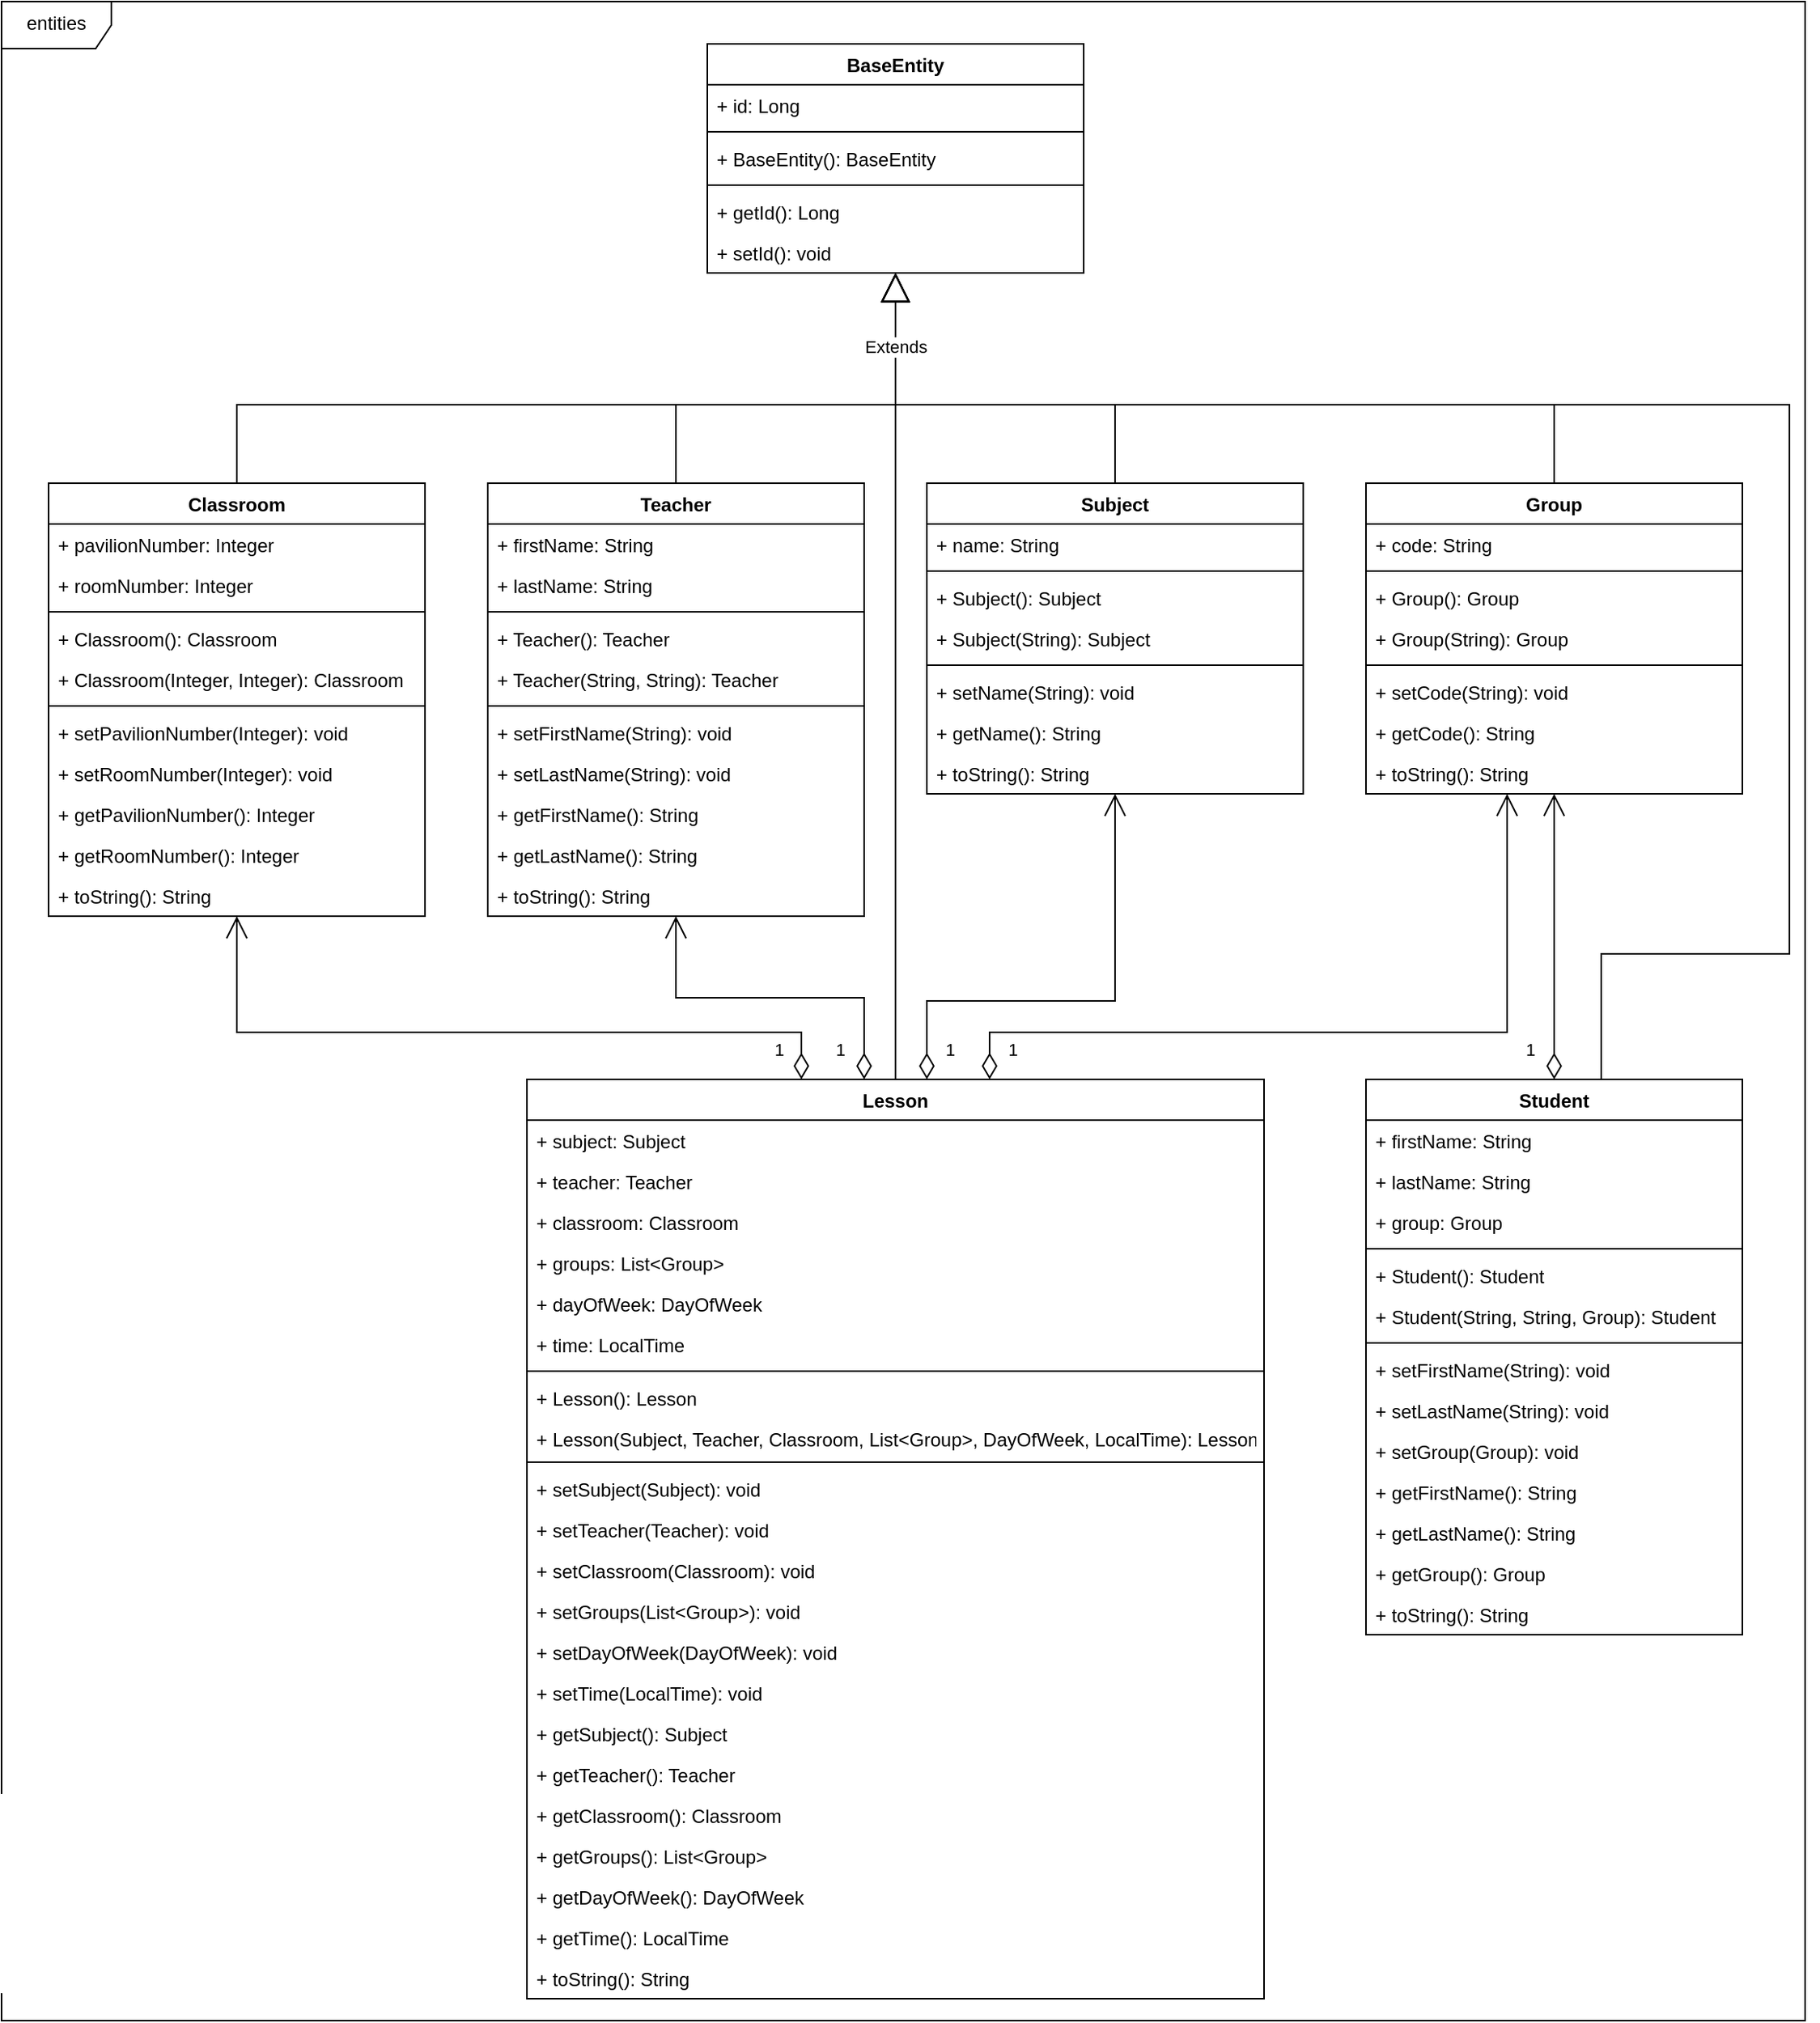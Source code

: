 <mxfile version="15.8.4" type="device"><diagram name="Page-1" id="c4acf3e9-155e-7222-9cf6-157b1a14988f"><mxGraphModel dx="2604" dy="2129" grid="1" gridSize="10" guides="1" tooltips="1" connect="1" arrows="1" fold="1" page="1" pageScale="1" pageWidth="850" pageHeight="1100" background="none" math="0" shadow="0"><root><mxCell id="0"/><mxCell id="1" parent="0"/><mxCell id="tGUPF4UmRKHB-zEmBeCQ-82" value="entities" style="shape=umlFrame;whiteSpace=wrap;html=1;verticalAlign=top;width=70;height=30;" vertex="1" parent="1"><mxGeometry x="860" y="10" width="1150" height="1287" as="geometry"/></mxCell><mxCell id="FyIwjTvHYujrjiySE_CX-26" value="Lesson" style="swimlane;fontStyle=1;align=center;verticalAlign=top;childLayout=stackLayout;horizontal=1;startSize=26;horizontalStack=0;resizeParent=1;resizeParentMax=0;resizeLast=0;collapsible=1;marginBottom=0;" parent="1" vertex="1"><mxGeometry x="1195" y="697" width="470" height="586" as="geometry"/></mxCell><mxCell id="FyIwjTvHYujrjiySE_CX-27" value="+ subject: Subject" style="text;strokeColor=none;fillColor=none;align=left;verticalAlign=top;spacingLeft=4;spacingRight=4;overflow=hidden;rotatable=0;points=[[0,0.5],[1,0.5]];portConstraint=eastwest;" parent="FyIwjTvHYujrjiySE_CX-26" vertex="1"><mxGeometry y="26" width="470" height="26" as="geometry"/></mxCell><mxCell id="FyIwjTvHYujrjiySE_CX-42" value="+ teacher: Teacher" style="text;strokeColor=none;fillColor=none;align=left;verticalAlign=top;spacingLeft=4;spacingRight=4;overflow=hidden;rotatable=0;points=[[0,0.5],[1,0.5]];portConstraint=eastwest;" parent="FyIwjTvHYujrjiySE_CX-26" vertex="1"><mxGeometry y="52" width="470" height="26" as="geometry"/></mxCell><mxCell id="FyIwjTvHYujrjiySE_CX-43" value="+ classroom: Classroom" style="text;strokeColor=none;fillColor=none;align=left;verticalAlign=top;spacingLeft=4;spacingRight=4;overflow=hidden;rotatable=0;points=[[0,0.5],[1,0.5]];portConstraint=eastwest;" parent="FyIwjTvHYujrjiySE_CX-26" vertex="1"><mxGeometry y="78" width="470" height="26" as="geometry"/></mxCell><mxCell id="FyIwjTvHYujrjiySE_CX-44" value="+ groups: List&lt;Group&gt;" style="text;strokeColor=none;fillColor=none;align=left;verticalAlign=top;spacingLeft=4;spacingRight=4;overflow=hidden;rotatable=0;points=[[0,0.5],[1,0.5]];portConstraint=eastwest;" parent="FyIwjTvHYujrjiySE_CX-26" vertex="1"><mxGeometry y="104" width="470" height="26" as="geometry"/></mxCell><mxCell id="FyIwjTvHYujrjiySE_CX-45" value="+ dayOfWeek: DayOfWeek" style="text;strokeColor=none;fillColor=none;align=left;verticalAlign=top;spacingLeft=4;spacingRight=4;overflow=hidden;rotatable=0;points=[[0,0.5],[1,0.5]];portConstraint=eastwest;" parent="FyIwjTvHYujrjiySE_CX-26" vertex="1"><mxGeometry y="130" width="470" height="26" as="geometry"/></mxCell><mxCell id="FyIwjTvHYujrjiySE_CX-46" value="+ time: LocalTime" style="text;strokeColor=none;fillColor=none;align=left;verticalAlign=top;spacingLeft=4;spacingRight=4;overflow=hidden;rotatable=0;points=[[0,0.5],[1,0.5]];portConstraint=eastwest;" parent="FyIwjTvHYujrjiySE_CX-26" vertex="1"><mxGeometry y="156" width="470" height="26" as="geometry"/></mxCell><mxCell id="FyIwjTvHYujrjiySE_CX-28" value="" style="line;strokeWidth=1;fillColor=none;align=left;verticalAlign=middle;spacingTop=-1;spacingLeft=3;spacingRight=3;rotatable=0;labelPosition=right;points=[];portConstraint=eastwest;" parent="FyIwjTvHYujrjiySE_CX-26" vertex="1"><mxGeometry y="182" width="470" height="8" as="geometry"/></mxCell><mxCell id="FyIwjTvHYujrjiySE_CX-29" value="+ Lesson(): Lesson" style="text;strokeColor=none;fillColor=none;align=left;verticalAlign=top;spacingLeft=4;spacingRight=4;overflow=hidden;rotatable=0;points=[[0,0.5],[1,0.5]];portConstraint=eastwest;" parent="FyIwjTvHYujrjiySE_CX-26" vertex="1"><mxGeometry y="190" width="470" height="26" as="geometry"/></mxCell><mxCell id="tGUPF4UmRKHB-zEmBeCQ-51" value="+ Lesson(Subject, Teacher, Classroom, List&lt;Group&gt;, DayOfWeek, LocalTime): Lesson" style="text;strokeColor=none;fillColor=none;align=left;verticalAlign=top;spacingLeft=4;spacingRight=4;overflow=hidden;rotatable=0;points=[[0,0.5],[1,0.5]];portConstraint=eastwest;" vertex="1" parent="FyIwjTvHYujrjiySE_CX-26"><mxGeometry y="216" width="470" height="24" as="geometry"/></mxCell><mxCell id="tGUPF4UmRKHB-zEmBeCQ-10" value="" style="line;strokeWidth=1;fillColor=none;align=left;verticalAlign=middle;spacingTop=-1;spacingLeft=3;spacingRight=3;rotatable=0;labelPosition=right;points=[];portConstraint=eastwest;" vertex="1" parent="FyIwjTvHYujrjiySE_CX-26"><mxGeometry y="240" width="470" height="8" as="geometry"/></mxCell><mxCell id="tGUPF4UmRKHB-zEmBeCQ-50" value="+ setSubject(Subject): void" style="text;strokeColor=none;fillColor=none;align=left;verticalAlign=top;spacingLeft=4;spacingRight=4;overflow=hidden;rotatable=0;points=[[0,0.5],[1,0.5]];portConstraint=eastwest;" vertex="1" parent="FyIwjTvHYujrjiySE_CX-26"><mxGeometry y="248" width="470" height="26" as="geometry"/></mxCell><mxCell id="tGUPF4UmRKHB-zEmBeCQ-52" value="+ setTeacher(Teacher): void" style="text;strokeColor=none;fillColor=none;align=left;verticalAlign=top;spacingLeft=4;spacingRight=4;overflow=hidden;rotatable=0;points=[[0,0.5],[1,0.5]];portConstraint=eastwest;" vertex="1" parent="FyIwjTvHYujrjiySE_CX-26"><mxGeometry y="274" width="470" height="26" as="geometry"/></mxCell><mxCell id="tGUPF4UmRKHB-zEmBeCQ-53" value="+ setClassroom(Classroom): void" style="text;strokeColor=none;fillColor=none;align=left;verticalAlign=top;spacingLeft=4;spacingRight=4;overflow=hidden;rotatable=0;points=[[0,0.5],[1,0.5]];portConstraint=eastwest;" vertex="1" parent="FyIwjTvHYujrjiySE_CX-26"><mxGeometry y="300" width="470" height="26" as="geometry"/></mxCell><mxCell id="tGUPF4UmRKHB-zEmBeCQ-54" value="+ setGroups(List&lt;Group&gt;): void" style="text;strokeColor=none;fillColor=none;align=left;verticalAlign=top;spacingLeft=4;spacingRight=4;overflow=hidden;rotatable=0;points=[[0,0.5],[1,0.5]];portConstraint=eastwest;" vertex="1" parent="FyIwjTvHYujrjiySE_CX-26"><mxGeometry y="326" width="470" height="26" as="geometry"/></mxCell><mxCell id="tGUPF4UmRKHB-zEmBeCQ-55" value="+ setDayOfWeek(DayOfWeek): void" style="text;strokeColor=none;fillColor=none;align=left;verticalAlign=top;spacingLeft=4;spacingRight=4;overflow=hidden;rotatable=0;points=[[0,0.5],[1,0.5]];portConstraint=eastwest;" vertex="1" parent="FyIwjTvHYujrjiySE_CX-26"><mxGeometry y="352" width="470" height="26" as="geometry"/></mxCell><mxCell id="tGUPF4UmRKHB-zEmBeCQ-56" value="+ setTime(LocalTime): void" style="text;strokeColor=none;fillColor=none;align=left;verticalAlign=top;spacingLeft=4;spacingRight=4;overflow=hidden;rotatable=0;points=[[0,0.5],[1,0.5]];portConstraint=eastwest;" vertex="1" parent="FyIwjTvHYujrjiySE_CX-26"><mxGeometry y="378" width="470" height="26" as="geometry"/></mxCell><mxCell id="tGUPF4UmRKHB-zEmBeCQ-57" value="+ getSubject(): Subject" style="text;strokeColor=none;fillColor=none;align=left;verticalAlign=top;spacingLeft=4;spacingRight=4;overflow=hidden;rotatable=0;points=[[0,0.5],[1,0.5]];portConstraint=eastwest;" vertex="1" parent="FyIwjTvHYujrjiySE_CX-26"><mxGeometry y="404" width="470" height="26" as="geometry"/></mxCell><mxCell id="tGUPF4UmRKHB-zEmBeCQ-58" value="+ getTeacher(): Teacher" style="text;strokeColor=none;fillColor=none;align=left;verticalAlign=top;spacingLeft=4;spacingRight=4;overflow=hidden;rotatable=0;points=[[0,0.5],[1,0.5]];portConstraint=eastwest;" vertex="1" parent="FyIwjTvHYujrjiySE_CX-26"><mxGeometry y="430" width="470" height="26" as="geometry"/></mxCell><mxCell id="tGUPF4UmRKHB-zEmBeCQ-59" value="+ getClassroom(): Classroom" style="text;strokeColor=none;fillColor=none;align=left;verticalAlign=top;spacingLeft=4;spacingRight=4;overflow=hidden;rotatable=0;points=[[0,0.5],[1,0.5]];portConstraint=eastwest;" vertex="1" parent="FyIwjTvHYujrjiySE_CX-26"><mxGeometry y="456" width="470" height="26" as="geometry"/></mxCell><mxCell id="tGUPF4UmRKHB-zEmBeCQ-60" value="+ getGroups(): List&lt;Group&gt;" style="text;strokeColor=none;fillColor=none;align=left;verticalAlign=top;spacingLeft=4;spacingRight=4;overflow=hidden;rotatable=0;points=[[0,0.5],[1,0.5]];portConstraint=eastwest;" vertex="1" parent="FyIwjTvHYujrjiySE_CX-26"><mxGeometry y="482" width="470" height="26" as="geometry"/></mxCell><mxCell id="tGUPF4UmRKHB-zEmBeCQ-61" value="+ getDayOfWeek(): DayOfWeek" style="text;strokeColor=none;fillColor=none;align=left;verticalAlign=top;spacingLeft=4;spacingRight=4;overflow=hidden;rotatable=0;points=[[0,0.5],[1,0.5]];portConstraint=eastwest;" vertex="1" parent="FyIwjTvHYujrjiySE_CX-26"><mxGeometry y="508" width="470" height="26" as="geometry"/></mxCell><mxCell id="tGUPF4UmRKHB-zEmBeCQ-62" value="+ getTime(): LocalTime" style="text;strokeColor=none;fillColor=none;align=left;verticalAlign=top;spacingLeft=4;spacingRight=4;overflow=hidden;rotatable=0;points=[[0,0.5],[1,0.5]];portConstraint=eastwest;" vertex="1" parent="FyIwjTvHYujrjiySE_CX-26"><mxGeometry y="534" width="470" height="26" as="geometry"/></mxCell><mxCell id="tGUPF4UmRKHB-zEmBeCQ-63" value="+ toString(): String" style="text;strokeColor=none;fillColor=none;align=left;verticalAlign=top;spacingLeft=4;spacingRight=4;overflow=hidden;rotatable=0;points=[[0,0.5],[1,0.5]];portConstraint=eastwest;" vertex="1" parent="FyIwjTvHYujrjiySE_CX-26"><mxGeometry y="560" width="470" height="26" as="geometry"/></mxCell><mxCell id="FyIwjTvHYujrjiySE_CX-52" value="Teacher" style="swimlane;fontStyle=1;align=center;verticalAlign=top;childLayout=stackLayout;horizontal=1;startSize=26;horizontalStack=0;resizeParent=1;resizeParentMax=0;resizeLast=0;collapsible=1;marginBottom=0;" parent="1" vertex="1"><mxGeometry x="1170" y="317" width="240" height="276" as="geometry"/></mxCell><mxCell id="FyIwjTvHYujrjiySE_CX-53" value="+ firstName: String" style="text;strokeColor=none;fillColor=none;align=left;verticalAlign=top;spacingLeft=4;spacingRight=4;overflow=hidden;rotatable=0;points=[[0,0.5],[1,0.5]];portConstraint=eastwest;" parent="FyIwjTvHYujrjiySE_CX-52" vertex="1"><mxGeometry y="26" width="240" height="26" as="geometry"/></mxCell><mxCell id="FyIwjTvHYujrjiySE_CX-56" value="+ lastName: String" style="text;strokeColor=none;fillColor=none;align=left;verticalAlign=top;spacingLeft=4;spacingRight=4;overflow=hidden;rotatable=0;points=[[0,0.5],[1,0.5]];portConstraint=eastwest;" parent="FyIwjTvHYujrjiySE_CX-52" vertex="1"><mxGeometry y="52" width="240" height="26" as="geometry"/></mxCell><mxCell id="FyIwjTvHYujrjiySE_CX-54" value="" style="line;strokeWidth=1;fillColor=none;align=left;verticalAlign=middle;spacingTop=-1;spacingLeft=3;spacingRight=3;rotatable=0;labelPosition=right;points=[];portConstraint=eastwest;" parent="FyIwjTvHYujrjiySE_CX-52" vertex="1"><mxGeometry y="78" width="240" height="8" as="geometry"/></mxCell><mxCell id="tGUPF4UmRKHB-zEmBeCQ-26" value="+ Teacher(): Teacher" style="text;strokeColor=none;fillColor=none;align=left;verticalAlign=top;spacingLeft=4;spacingRight=4;overflow=hidden;rotatable=0;points=[[0,0.5],[1,0.5]];portConstraint=eastwest;" vertex="1" parent="FyIwjTvHYujrjiySE_CX-52"><mxGeometry y="86" width="240" height="26" as="geometry"/></mxCell><mxCell id="tGUPF4UmRKHB-zEmBeCQ-28" value="+ Teacher(String, String): Teacher" style="text;strokeColor=none;fillColor=none;align=left;verticalAlign=top;spacingLeft=4;spacingRight=4;overflow=hidden;rotatable=0;points=[[0,0.5],[1,0.5]];portConstraint=eastwest;" vertex="1" parent="FyIwjTvHYujrjiySE_CX-52"><mxGeometry y="112" width="240" height="26" as="geometry"/></mxCell><mxCell id="tGUPF4UmRKHB-zEmBeCQ-14" value="" style="line;strokeWidth=1;fillColor=none;align=left;verticalAlign=middle;spacingTop=-1;spacingLeft=3;spacingRight=3;rotatable=0;labelPosition=right;points=[];portConstraint=eastwest;" vertex="1" parent="FyIwjTvHYujrjiySE_CX-52"><mxGeometry y="138" width="240" height="8" as="geometry"/></mxCell><mxCell id="tGUPF4UmRKHB-zEmBeCQ-29" value="+ setFirstName(String): void" style="text;strokeColor=none;fillColor=none;align=left;verticalAlign=top;spacingLeft=4;spacingRight=4;overflow=hidden;rotatable=0;points=[[0,0.5],[1,0.5]];portConstraint=eastwest;" vertex="1" parent="FyIwjTvHYujrjiySE_CX-52"><mxGeometry y="146" width="240" height="26" as="geometry"/></mxCell><mxCell id="tGUPF4UmRKHB-zEmBeCQ-30" value="+ setLastName(String): void" style="text;strokeColor=none;fillColor=none;align=left;verticalAlign=top;spacingLeft=4;spacingRight=4;overflow=hidden;rotatable=0;points=[[0,0.5],[1,0.5]];portConstraint=eastwest;" vertex="1" parent="FyIwjTvHYujrjiySE_CX-52"><mxGeometry y="172" width="240" height="26" as="geometry"/></mxCell><mxCell id="tGUPF4UmRKHB-zEmBeCQ-31" value="+ getFirstName(): String" style="text;strokeColor=none;fillColor=none;align=left;verticalAlign=top;spacingLeft=4;spacingRight=4;overflow=hidden;rotatable=0;points=[[0,0.5],[1,0.5]];portConstraint=eastwest;" vertex="1" parent="FyIwjTvHYujrjiySE_CX-52"><mxGeometry y="198" width="240" height="26" as="geometry"/></mxCell><mxCell id="tGUPF4UmRKHB-zEmBeCQ-32" value="+ getLastName(): String" style="text;strokeColor=none;fillColor=none;align=left;verticalAlign=top;spacingLeft=4;spacingRight=4;overflow=hidden;rotatable=0;points=[[0,0.5],[1,0.5]];portConstraint=eastwest;" vertex="1" parent="FyIwjTvHYujrjiySE_CX-52"><mxGeometry y="224" width="240" height="26" as="geometry"/></mxCell><mxCell id="tGUPF4UmRKHB-zEmBeCQ-33" value="+ toString(): String" style="text;strokeColor=none;fillColor=none;align=left;verticalAlign=top;spacingLeft=4;spacingRight=4;overflow=hidden;rotatable=0;points=[[0,0.5],[1,0.5]];portConstraint=eastwest;" vertex="1" parent="FyIwjTvHYujrjiySE_CX-52"><mxGeometry y="250" width="240" height="26" as="geometry"/></mxCell><mxCell id="FyIwjTvHYujrjiySE_CX-64" value="Student" style="swimlane;fontStyle=1;align=center;verticalAlign=top;childLayout=stackLayout;horizontal=1;startSize=26;horizontalStack=0;resizeParent=1;resizeParentMax=0;resizeLast=0;collapsible=1;marginBottom=0;" parent="1" vertex="1"><mxGeometry x="1730" y="697" width="240" height="354" as="geometry"/></mxCell><mxCell id="FyIwjTvHYujrjiySE_CX-69" value="+ firstName: String" style="text;strokeColor=none;fillColor=none;align=left;verticalAlign=top;spacingLeft=4;spacingRight=4;overflow=hidden;rotatable=0;points=[[0,0.5],[1,0.5]];portConstraint=eastwest;" parent="FyIwjTvHYujrjiySE_CX-64" vertex="1"><mxGeometry y="26" width="240" height="26" as="geometry"/></mxCell><mxCell id="FyIwjTvHYujrjiySE_CX-70" value="+ lastName: String" style="text;strokeColor=none;fillColor=none;align=left;verticalAlign=top;spacingLeft=4;spacingRight=4;overflow=hidden;rotatable=0;points=[[0,0.5],[1,0.5]];portConstraint=eastwest;" parent="FyIwjTvHYujrjiySE_CX-64" vertex="1"><mxGeometry y="52" width="240" height="26" as="geometry"/></mxCell><mxCell id="FyIwjTvHYujrjiySE_CX-71" value="+ group: Group" style="text;strokeColor=none;fillColor=none;align=left;verticalAlign=top;spacingLeft=4;spacingRight=4;overflow=hidden;rotatable=0;points=[[0,0.5],[1,0.5]];portConstraint=eastwest;" parent="FyIwjTvHYujrjiySE_CX-64" vertex="1"><mxGeometry y="78" width="240" height="26" as="geometry"/></mxCell><mxCell id="FyIwjTvHYujrjiySE_CX-66" value="" style="line;strokeWidth=1;fillColor=none;align=left;verticalAlign=middle;spacingTop=-1;spacingLeft=3;spacingRight=3;rotatable=0;labelPosition=right;points=[];portConstraint=eastwest;" parent="FyIwjTvHYujrjiySE_CX-64" vertex="1"><mxGeometry y="104" width="240" height="8" as="geometry"/></mxCell><mxCell id="FyIwjTvHYujrjiySE_CX-67" value="+ Student(): Student" style="text;strokeColor=none;fillColor=none;align=left;verticalAlign=top;spacingLeft=4;spacingRight=4;overflow=hidden;rotatable=0;points=[[0,0.5],[1,0.5]];portConstraint=eastwest;" parent="FyIwjTvHYujrjiySE_CX-64" vertex="1"><mxGeometry y="112" width="240" height="26" as="geometry"/></mxCell><mxCell id="tGUPF4UmRKHB-zEmBeCQ-19" value="+ Student(String, String, Group): Student" style="text;strokeColor=none;fillColor=none;align=left;verticalAlign=top;spacingLeft=4;spacingRight=4;overflow=hidden;rotatable=0;points=[[0,0.5],[1,0.5]];portConstraint=eastwest;" vertex="1" parent="FyIwjTvHYujrjiySE_CX-64"><mxGeometry y="138" width="240" height="26" as="geometry"/></mxCell><mxCell id="tGUPF4UmRKHB-zEmBeCQ-16" value="" style="line;strokeWidth=1;fillColor=none;align=left;verticalAlign=middle;spacingTop=-1;spacingLeft=3;spacingRight=3;rotatable=0;labelPosition=right;points=[];portConstraint=eastwest;" vertex="1" parent="FyIwjTvHYujrjiySE_CX-64"><mxGeometry y="164" width="240" height="8" as="geometry"/></mxCell><mxCell id="tGUPF4UmRKHB-zEmBeCQ-20" value="+ setFirstName(String): void" style="text;strokeColor=none;fillColor=none;align=left;verticalAlign=top;spacingLeft=4;spacingRight=4;overflow=hidden;rotatable=0;points=[[0,0.5],[1,0.5]];portConstraint=eastwest;" vertex="1" parent="FyIwjTvHYujrjiySE_CX-64"><mxGeometry y="172" width="240" height="26" as="geometry"/></mxCell><mxCell id="tGUPF4UmRKHB-zEmBeCQ-22" value="+ setLastName(String): void" style="text;strokeColor=none;fillColor=none;align=left;verticalAlign=top;spacingLeft=4;spacingRight=4;overflow=hidden;rotatable=0;points=[[0,0.5],[1,0.5]];portConstraint=eastwest;" vertex="1" parent="FyIwjTvHYujrjiySE_CX-64"><mxGeometry y="198" width="240" height="26" as="geometry"/></mxCell><mxCell id="tGUPF4UmRKHB-zEmBeCQ-24" value="+ setGroup(Group): void" style="text;strokeColor=none;fillColor=none;align=left;verticalAlign=top;spacingLeft=4;spacingRight=4;overflow=hidden;rotatable=0;points=[[0,0.5],[1,0.5]];portConstraint=eastwest;" vertex="1" parent="FyIwjTvHYujrjiySE_CX-64"><mxGeometry y="224" width="240" height="26" as="geometry"/></mxCell><mxCell id="tGUPF4UmRKHB-zEmBeCQ-17" value="+ getFirstName(): String" style="text;strokeColor=none;fillColor=none;align=left;verticalAlign=top;spacingLeft=4;spacingRight=4;overflow=hidden;rotatable=0;points=[[0,0.5],[1,0.5]];portConstraint=eastwest;" vertex="1" parent="FyIwjTvHYujrjiySE_CX-64"><mxGeometry y="250" width="240" height="26" as="geometry"/></mxCell><mxCell id="tGUPF4UmRKHB-zEmBeCQ-21" value="+ getLastName(): String" style="text;strokeColor=none;fillColor=none;align=left;verticalAlign=top;spacingLeft=4;spacingRight=4;overflow=hidden;rotatable=0;points=[[0,0.5],[1,0.5]];portConstraint=eastwest;" vertex="1" parent="FyIwjTvHYujrjiySE_CX-64"><mxGeometry y="276" width="240" height="26" as="geometry"/></mxCell><mxCell id="tGUPF4UmRKHB-zEmBeCQ-23" value="+ getGroup(): Group" style="text;strokeColor=none;fillColor=none;align=left;verticalAlign=top;spacingLeft=4;spacingRight=4;overflow=hidden;rotatable=0;points=[[0,0.5],[1,0.5]];portConstraint=eastwest;" vertex="1" parent="FyIwjTvHYujrjiySE_CX-64"><mxGeometry y="302" width="240" height="26" as="geometry"/></mxCell><mxCell id="tGUPF4UmRKHB-zEmBeCQ-25" value="+ toString(): String" style="text;strokeColor=none;fillColor=none;align=left;verticalAlign=top;spacingLeft=4;spacingRight=4;overflow=hidden;rotatable=0;points=[[0,0.5],[1,0.5]];portConstraint=eastwest;" vertex="1" parent="FyIwjTvHYujrjiySE_CX-64"><mxGeometry y="328" width="240" height="26" as="geometry"/></mxCell><mxCell id="FyIwjTvHYujrjiySE_CX-72" value="Group" style="swimlane;fontStyle=1;align=center;verticalAlign=top;childLayout=stackLayout;horizontal=1;startSize=26;horizontalStack=0;resizeParent=1;resizeParentMax=0;resizeLast=0;collapsible=1;marginBottom=0;" parent="1" vertex="1"><mxGeometry x="1730" y="317" width="240" height="198" as="geometry"/></mxCell><mxCell id="FyIwjTvHYujrjiySE_CX-76" value="+ code: String" style="text;strokeColor=none;fillColor=none;align=left;verticalAlign=top;spacingLeft=4;spacingRight=4;overflow=hidden;rotatable=0;points=[[0,0.5],[1,0.5]];portConstraint=eastwest;" parent="FyIwjTvHYujrjiySE_CX-72" vertex="1"><mxGeometry y="26" width="240" height="26" as="geometry"/></mxCell><mxCell id="FyIwjTvHYujrjiySE_CX-74" value="" style="line;strokeWidth=1;fillColor=none;align=left;verticalAlign=middle;spacingTop=-1;spacingLeft=3;spacingRight=3;rotatable=0;labelPosition=right;points=[];portConstraint=eastwest;" parent="FyIwjTvHYujrjiySE_CX-72" vertex="1"><mxGeometry y="52" width="240" height="8" as="geometry"/></mxCell><mxCell id="tGUPF4UmRKHB-zEmBeCQ-39" value="+ Group(): Group" style="text;strokeColor=none;fillColor=none;align=left;verticalAlign=top;spacingLeft=4;spacingRight=4;overflow=hidden;rotatable=0;points=[[0,0.5],[1,0.5]];portConstraint=eastwest;" vertex="1" parent="FyIwjTvHYujrjiySE_CX-72"><mxGeometry y="60" width="240" height="26" as="geometry"/></mxCell><mxCell id="tGUPF4UmRKHB-zEmBeCQ-40" value="+ Group(String): Group" style="text;strokeColor=none;fillColor=none;align=left;verticalAlign=top;spacingLeft=4;spacingRight=4;overflow=hidden;rotatable=0;points=[[0,0.5],[1,0.5]];portConstraint=eastwest;" vertex="1" parent="FyIwjTvHYujrjiySE_CX-72"><mxGeometry y="86" width="240" height="26" as="geometry"/></mxCell><mxCell id="tGUPF4UmRKHB-zEmBeCQ-11" value="" style="line;strokeWidth=1;fillColor=none;align=left;verticalAlign=middle;spacingTop=-1;spacingLeft=3;spacingRight=3;rotatable=0;labelPosition=right;points=[];portConstraint=eastwest;" vertex="1" parent="FyIwjTvHYujrjiySE_CX-72"><mxGeometry y="112" width="240" height="8" as="geometry"/></mxCell><mxCell id="FyIwjTvHYujrjiySE_CX-75" value="+ setCode(String): void" style="text;strokeColor=none;fillColor=none;align=left;verticalAlign=top;spacingLeft=4;spacingRight=4;overflow=hidden;rotatable=0;points=[[0,0.5],[1,0.5]];portConstraint=eastwest;" parent="FyIwjTvHYujrjiySE_CX-72" vertex="1"><mxGeometry y="120" width="240" height="26" as="geometry"/></mxCell><mxCell id="tGUPF4UmRKHB-zEmBeCQ-41" value="+ getCode(): String" style="text;strokeColor=none;fillColor=none;align=left;verticalAlign=top;spacingLeft=4;spacingRight=4;overflow=hidden;rotatable=0;points=[[0,0.5],[1,0.5]];portConstraint=eastwest;" vertex="1" parent="FyIwjTvHYujrjiySE_CX-72"><mxGeometry y="146" width="240" height="26" as="geometry"/></mxCell><mxCell id="tGUPF4UmRKHB-zEmBeCQ-42" value="+ toString(): String" style="text;strokeColor=none;fillColor=none;align=left;verticalAlign=top;spacingLeft=4;spacingRight=4;overflow=hidden;rotatable=0;points=[[0,0.5],[1,0.5]];portConstraint=eastwest;" vertex="1" parent="FyIwjTvHYujrjiySE_CX-72"><mxGeometry y="172" width="240" height="26" as="geometry"/></mxCell><mxCell id="FyIwjTvHYujrjiySE_CX-77" value="Subject" style="swimlane;fontStyle=1;align=center;verticalAlign=top;childLayout=stackLayout;horizontal=1;startSize=26;horizontalStack=0;resizeParent=1;resizeParentMax=0;resizeLast=0;collapsible=1;marginBottom=0;" parent="1" vertex="1"><mxGeometry x="1450" y="317" width="240" height="198" as="geometry"/></mxCell><mxCell id="FyIwjTvHYujrjiySE_CX-79" value="+ name: String" style="text;strokeColor=none;fillColor=none;align=left;verticalAlign=top;spacingLeft=4;spacingRight=4;overflow=hidden;rotatable=0;points=[[0,0.5],[1,0.5]];portConstraint=eastwest;" parent="FyIwjTvHYujrjiySE_CX-77" vertex="1"><mxGeometry y="26" width="240" height="26" as="geometry"/></mxCell><mxCell id="FyIwjTvHYujrjiySE_CX-80" value="" style="line;strokeWidth=1;fillColor=none;align=left;verticalAlign=middle;spacingTop=-1;spacingLeft=3;spacingRight=3;rotatable=0;labelPosition=right;points=[];portConstraint=eastwest;" parent="FyIwjTvHYujrjiySE_CX-77" vertex="1"><mxGeometry y="52" width="240" height="8" as="geometry"/></mxCell><mxCell id="tGUPF4UmRKHB-zEmBeCQ-35" value="+ Subject(): Subject" style="text;strokeColor=none;fillColor=none;align=left;verticalAlign=top;spacingLeft=4;spacingRight=4;overflow=hidden;rotatable=0;points=[[0,0.5],[1,0.5]];portConstraint=eastwest;" vertex="1" parent="FyIwjTvHYujrjiySE_CX-77"><mxGeometry y="60" width="240" height="26" as="geometry"/></mxCell><mxCell id="tGUPF4UmRKHB-zEmBeCQ-36" value="+ Subject(String): Subject" style="text;strokeColor=none;fillColor=none;align=left;verticalAlign=top;spacingLeft=4;spacingRight=4;overflow=hidden;rotatable=0;points=[[0,0.5],[1,0.5]];portConstraint=eastwest;" vertex="1" parent="FyIwjTvHYujrjiySE_CX-77"><mxGeometry y="86" width="240" height="26" as="geometry"/></mxCell><mxCell id="tGUPF4UmRKHB-zEmBeCQ-13" value="" style="line;strokeWidth=1;fillColor=none;align=left;verticalAlign=middle;spacingTop=-1;spacingLeft=3;spacingRight=3;rotatable=0;labelPosition=right;points=[];portConstraint=eastwest;" vertex="1" parent="FyIwjTvHYujrjiySE_CX-77"><mxGeometry y="112" width="240" height="8" as="geometry"/></mxCell><mxCell id="FyIwjTvHYujrjiySE_CX-81" value="+ setName(String): void" style="text;strokeColor=none;fillColor=none;align=left;verticalAlign=top;spacingLeft=4;spacingRight=4;overflow=hidden;rotatable=0;points=[[0,0.5],[1,0.5]];portConstraint=eastwest;" parent="FyIwjTvHYujrjiySE_CX-77" vertex="1"><mxGeometry y="120" width="240" height="26" as="geometry"/></mxCell><mxCell id="tGUPF4UmRKHB-zEmBeCQ-38" value="+ getName(): String" style="text;strokeColor=none;fillColor=none;align=left;verticalAlign=top;spacingLeft=4;spacingRight=4;overflow=hidden;rotatable=0;points=[[0,0.5],[1,0.5]];portConstraint=eastwest;" vertex="1" parent="FyIwjTvHYujrjiySE_CX-77"><mxGeometry y="146" width="240" height="26" as="geometry"/></mxCell><mxCell id="tGUPF4UmRKHB-zEmBeCQ-37" value="+ toString(): String" style="text;strokeColor=none;fillColor=none;align=left;verticalAlign=top;spacingLeft=4;spacingRight=4;overflow=hidden;rotatable=0;points=[[0,0.5],[1,0.5]];portConstraint=eastwest;" vertex="1" parent="FyIwjTvHYujrjiySE_CX-77"><mxGeometry y="172" width="240" height="26" as="geometry"/></mxCell><mxCell id="FyIwjTvHYujrjiySE_CX-82" value="Classroom" style="swimlane;fontStyle=1;align=center;verticalAlign=top;childLayout=stackLayout;horizontal=1;startSize=26;horizontalStack=0;resizeParent=1;resizeParentMax=0;resizeLast=0;collapsible=1;marginBottom=0;" parent="1" vertex="1"><mxGeometry x="890" y="317" width="240" height="276" as="geometry"/></mxCell><mxCell id="FyIwjTvHYujrjiySE_CX-86" value="+ pavilionNumber: Integer" style="text;strokeColor=none;fillColor=none;align=left;verticalAlign=top;spacingLeft=4;spacingRight=4;overflow=hidden;rotatable=0;points=[[0,0.5],[1,0.5]];portConstraint=eastwest;" parent="FyIwjTvHYujrjiySE_CX-82" vertex="1"><mxGeometry y="26" width="240" height="26" as="geometry"/></mxCell><mxCell id="FyIwjTvHYujrjiySE_CX-88" value="+ roomNumber: Integer" style="text;strokeColor=none;fillColor=none;align=left;verticalAlign=top;spacingLeft=4;spacingRight=4;overflow=hidden;rotatable=0;points=[[0,0.5],[1,0.5]];portConstraint=eastwest;" parent="FyIwjTvHYujrjiySE_CX-82" vertex="1"><mxGeometry y="52" width="240" height="26" as="geometry"/></mxCell><mxCell id="FyIwjTvHYujrjiySE_CX-84" value="" style="line;strokeWidth=1;fillColor=none;align=left;verticalAlign=middle;spacingTop=-1;spacingLeft=3;spacingRight=3;rotatable=0;labelPosition=right;points=[];portConstraint=eastwest;" parent="FyIwjTvHYujrjiySE_CX-82" vertex="1"><mxGeometry y="78" width="240" height="8" as="geometry"/></mxCell><mxCell id="FyIwjTvHYujrjiySE_CX-85" value="+ Classroom(): Classroom" style="text;strokeColor=none;fillColor=none;align=left;verticalAlign=top;spacingLeft=4;spacingRight=4;overflow=hidden;rotatable=0;points=[[0,0.5],[1,0.5]];portConstraint=eastwest;" parent="FyIwjTvHYujrjiySE_CX-82" vertex="1"><mxGeometry y="86" width="240" height="26" as="geometry"/></mxCell><mxCell id="tGUPF4UmRKHB-zEmBeCQ-44" value="+ Classroom(Integer, Integer): Classroom" style="text;strokeColor=none;fillColor=none;align=left;verticalAlign=top;spacingLeft=4;spacingRight=4;overflow=hidden;rotatable=0;points=[[0,0.5],[1,0.5]];portConstraint=eastwest;" vertex="1" parent="FyIwjTvHYujrjiySE_CX-82"><mxGeometry y="112" width="240" height="26" as="geometry"/></mxCell><mxCell id="tGUPF4UmRKHB-zEmBeCQ-12" value="" style="line;strokeWidth=1;fillColor=none;align=left;verticalAlign=middle;spacingTop=-1;spacingLeft=3;spacingRight=3;rotatable=0;labelPosition=right;points=[];portConstraint=eastwest;" vertex="1" parent="FyIwjTvHYujrjiySE_CX-82"><mxGeometry y="138" width="240" height="8" as="geometry"/></mxCell><mxCell id="tGUPF4UmRKHB-zEmBeCQ-43" value="+ setPavilionNumber(Integer): void" style="text;strokeColor=none;fillColor=none;align=left;verticalAlign=top;spacingLeft=4;spacingRight=4;overflow=hidden;rotatable=0;points=[[0,0.5],[1,0.5]];portConstraint=eastwest;" vertex="1" parent="FyIwjTvHYujrjiySE_CX-82"><mxGeometry y="146" width="240" height="26" as="geometry"/></mxCell><mxCell id="tGUPF4UmRKHB-zEmBeCQ-46" value="+ setRoomNumber(Integer): void" style="text;strokeColor=none;fillColor=none;align=left;verticalAlign=top;spacingLeft=4;spacingRight=4;overflow=hidden;rotatable=0;points=[[0,0.5],[1,0.5]];portConstraint=eastwest;" vertex="1" parent="FyIwjTvHYujrjiySE_CX-82"><mxGeometry y="172" width="240" height="26" as="geometry"/></mxCell><mxCell id="tGUPF4UmRKHB-zEmBeCQ-48" value="+ getPavilionNumber(): Integer" style="text;strokeColor=none;fillColor=none;align=left;verticalAlign=top;spacingLeft=4;spacingRight=4;overflow=hidden;rotatable=0;points=[[0,0.5],[1,0.5]];portConstraint=eastwest;" vertex="1" parent="FyIwjTvHYujrjiySE_CX-82"><mxGeometry y="198" width="240" height="26" as="geometry"/></mxCell><mxCell id="tGUPF4UmRKHB-zEmBeCQ-47" value="+ getRoomNumber(): Integer" style="text;strokeColor=none;fillColor=none;align=left;verticalAlign=top;spacingLeft=4;spacingRight=4;overflow=hidden;rotatable=0;points=[[0,0.5],[1,0.5]];portConstraint=eastwest;" vertex="1" parent="FyIwjTvHYujrjiySE_CX-82"><mxGeometry y="224" width="240" height="26" as="geometry"/></mxCell><mxCell id="tGUPF4UmRKHB-zEmBeCQ-49" value="+ toString(): String" style="text;strokeColor=none;fillColor=none;align=left;verticalAlign=top;spacingLeft=4;spacingRight=4;overflow=hidden;rotatable=0;points=[[0,0.5],[1,0.5]];portConstraint=eastwest;" vertex="1" parent="FyIwjTvHYujrjiySE_CX-82"><mxGeometry y="250" width="240" height="26" as="geometry"/></mxCell><mxCell id="tGUPF4UmRKHB-zEmBeCQ-1" value="BaseEntity" style="swimlane;fontStyle=1;align=center;verticalAlign=top;childLayout=stackLayout;horizontal=1;startSize=26;horizontalStack=0;resizeParent=1;resizeParentMax=0;resizeLast=0;collapsible=1;marginBottom=0;" vertex="1" parent="1"><mxGeometry x="1310" y="37" width="240" height="146" as="geometry"/></mxCell><mxCell id="tGUPF4UmRKHB-zEmBeCQ-2" value="+ id: Long" style="text;strokeColor=none;fillColor=none;align=left;verticalAlign=top;spacingLeft=4;spacingRight=4;overflow=hidden;rotatable=0;points=[[0,0.5],[1,0.5]];portConstraint=eastwest;" vertex="1" parent="tGUPF4UmRKHB-zEmBeCQ-1"><mxGeometry y="26" width="240" height="26" as="geometry"/></mxCell><mxCell id="tGUPF4UmRKHB-zEmBeCQ-4" value="" style="line;strokeWidth=1;fillColor=none;align=left;verticalAlign=middle;spacingTop=-1;spacingLeft=3;spacingRight=3;rotatable=0;labelPosition=right;points=[];portConstraint=eastwest;" vertex="1" parent="tGUPF4UmRKHB-zEmBeCQ-1"><mxGeometry y="52" width="240" height="8" as="geometry"/></mxCell><mxCell id="tGUPF4UmRKHB-zEmBeCQ-5" value="+ BaseEntity(): BaseEntity" style="text;strokeColor=none;fillColor=none;align=left;verticalAlign=top;spacingLeft=4;spacingRight=4;overflow=hidden;rotatable=0;points=[[0,0.5],[1,0.5]];portConstraint=eastwest;" vertex="1" parent="tGUPF4UmRKHB-zEmBeCQ-1"><mxGeometry y="60" width="240" height="26" as="geometry"/></mxCell><mxCell id="tGUPF4UmRKHB-zEmBeCQ-9" value="" style="line;strokeWidth=1;fillColor=none;align=left;verticalAlign=middle;spacingTop=-1;spacingLeft=3;spacingRight=3;rotatable=0;labelPosition=right;points=[];portConstraint=eastwest;" vertex="1" parent="tGUPF4UmRKHB-zEmBeCQ-1"><mxGeometry y="86" width="240" height="8" as="geometry"/></mxCell><mxCell id="tGUPF4UmRKHB-zEmBeCQ-7" value="+ getId(): Long" style="text;strokeColor=none;fillColor=none;align=left;verticalAlign=top;spacingLeft=4;spacingRight=4;overflow=hidden;rotatable=0;points=[[0,0.5],[1,0.5]];portConstraint=eastwest;" vertex="1" parent="tGUPF4UmRKHB-zEmBeCQ-1"><mxGeometry y="94" width="240" height="26" as="geometry"/></mxCell><mxCell id="tGUPF4UmRKHB-zEmBeCQ-8" value="+ setId(): void" style="text;strokeColor=none;fillColor=none;align=left;verticalAlign=top;spacingLeft=4;spacingRight=4;overflow=hidden;rotatable=0;points=[[0,0.5],[1,0.5]];portConstraint=eastwest;" vertex="1" parent="tGUPF4UmRKHB-zEmBeCQ-1"><mxGeometry y="120" width="240" height="26" as="geometry"/></mxCell><mxCell id="tGUPF4UmRKHB-zEmBeCQ-64" value="" style="endArrow=block;endSize=16;endFill=0;html=1;rounded=0;exitX=0.5;exitY=0;exitDx=0;exitDy=0;edgeStyle=orthogonalEdgeStyle;" edge="1" parent="1" source="FyIwjTvHYujrjiySE_CX-82" target="tGUPF4UmRKHB-zEmBeCQ-1"><mxGeometry x="0.241" width="160" relative="1" as="geometry"><mxPoint x="1090" y="187" as="sourcePoint"/><mxPoint x="1590" y="507" as="targetPoint"/><Array as="points"><mxPoint x="1010" y="267"/><mxPoint x="1430" y="267"/></Array><mxPoint as="offset"/></mxGeometry></mxCell><mxCell id="tGUPF4UmRKHB-zEmBeCQ-65" value="" style="endArrow=block;endSize=16;endFill=0;html=1;rounded=0;edgeStyle=orthogonalEdgeStyle;" edge="1" parent="1" source="FyIwjTvHYujrjiySE_CX-52" target="tGUPF4UmRKHB-zEmBeCQ-1"><mxGeometry width="160" relative="1" as="geometry"><mxPoint x="1240" y="237" as="sourcePoint"/><mxPoint x="1400" y="237" as="targetPoint"/><Array as="points"><mxPoint x="1290" y="267"/><mxPoint x="1430" y="267"/></Array></mxGeometry></mxCell><mxCell id="tGUPF4UmRKHB-zEmBeCQ-66" value="" style="endArrow=block;endSize=16;endFill=0;html=1;rounded=0;edgeStyle=orthogonalEdgeStyle;" edge="1" parent="1" source="FyIwjTvHYujrjiySE_CX-77" target="tGUPF4UmRKHB-zEmBeCQ-1"><mxGeometry width="160" relative="1" as="geometry"><mxPoint x="1550" y="187" as="sourcePoint"/><mxPoint x="1710" y="187" as="targetPoint"/><Array as="points"><mxPoint x="1570" y="267"/><mxPoint x="1430" y="267"/></Array></mxGeometry></mxCell><mxCell id="tGUPF4UmRKHB-zEmBeCQ-67" value="" style="endArrow=block;endSize=16;endFill=0;html=1;rounded=0;edgeStyle=orthogonalEdgeStyle;" edge="1" parent="1" source="FyIwjTvHYujrjiySE_CX-72" target="tGUPF4UmRKHB-zEmBeCQ-1"><mxGeometry x="0.273" width="160" relative="1" as="geometry"><mxPoint x="1720" y="127" as="sourcePoint"/><mxPoint x="1880" y="127" as="targetPoint"/><Array as="points"><mxPoint x="1850" y="267"/><mxPoint x="1430" y="267"/></Array><mxPoint as="offset"/></mxGeometry></mxCell><mxCell id="tGUPF4UmRKHB-zEmBeCQ-68" value="" style="endArrow=block;endSize=16;endFill=0;html=1;rounded=0;edgeStyle=orthogonalEdgeStyle;" edge="1" parent="1" source="FyIwjTvHYujrjiySE_CX-64" target="tGUPF4UmRKHB-zEmBeCQ-1"><mxGeometry x="-0.525" width="160" relative="1" as="geometry"><mxPoint x="1540" y="447" as="sourcePoint"/><mxPoint x="1700" y="447" as="targetPoint"/><Array as="points"><mxPoint x="1880" y="617"/><mxPoint x="2000" y="617"/><mxPoint x="2000" y="267"/><mxPoint x="1430" y="267"/></Array><mxPoint as="offset"/></mxGeometry></mxCell><mxCell id="tGUPF4UmRKHB-zEmBeCQ-69" value="Extends" style="endArrow=block;endSize=16;endFill=0;html=1;rounded=0;edgeStyle=orthogonalEdgeStyle;" edge="1" parent="1" source="FyIwjTvHYujrjiySE_CX-26" target="tGUPF4UmRKHB-zEmBeCQ-1"><mxGeometry x="0.819" width="160" relative="1" as="geometry"><mxPoint x="1570" y="567" as="sourcePoint"/><mxPoint x="1730" y="567" as="targetPoint"/><Array as="points"><mxPoint x="1430" y="647"/><mxPoint x="1430" y="647"/></Array><mxPoint as="offset"/></mxGeometry></mxCell><mxCell id="tGUPF4UmRKHB-zEmBeCQ-74" value="1" style="endArrow=open;html=1;endSize=12;startArrow=diamondThin;startSize=14;startFill=0;edgeStyle=orthogonalEdgeStyle;align=left;verticalAlign=bottom;rounded=0;" edge="1" parent="1" source="FyIwjTvHYujrjiySE_CX-26" target="FyIwjTvHYujrjiySE_CX-82"><mxGeometry x="-0.789" y="20" relative="1" as="geometry"><mxPoint x="1520" y="637" as="sourcePoint"/><mxPoint x="1680" y="637" as="targetPoint"/><Array as="points"><mxPoint x="1370" y="667"/><mxPoint x="1010" y="667"/></Array><mxPoint as="offset"/></mxGeometry></mxCell><mxCell id="tGUPF4UmRKHB-zEmBeCQ-75" value="1" style="endArrow=open;html=1;endSize=12;startArrow=diamondThin;startSize=14;startFill=0;edgeStyle=orthogonalEdgeStyle;align=left;verticalAlign=bottom;rounded=0;" edge="1" parent="1" source="FyIwjTvHYujrjiySE_CX-26" target="FyIwjTvHYujrjiySE_CX-52"><mxGeometry x="-0.911" y="20" relative="1" as="geometry"><mxPoint x="1510" y="717" as="sourcePoint"/><mxPoint x="1670" y="717" as="targetPoint"/><Array as="points"><mxPoint x="1410" y="645"/><mxPoint x="1290" y="645"/></Array><mxPoint as="offset"/></mxGeometry></mxCell><mxCell id="tGUPF4UmRKHB-zEmBeCQ-77" value="1" style="endArrow=open;html=1;endSize=12;startArrow=diamondThin;startSize=14;startFill=0;edgeStyle=orthogonalEdgeStyle;align=left;verticalAlign=bottom;rounded=0;" edge="1" parent="1" source="FyIwjTvHYujrjiySE_CX-26" target="FyIwjTvHYujrjiySE_CX-77"><mxGeometry x="-0.934" y="-10" relative="1" as="geometry"><mxPoint x="1530" y="647" as="sourcePoint"/><mxPoint x="1690" y="647" as="targetPoint"/><Array as="points"><mxPoint x="1450" y="647"/><mxPoint x="1570" y="647"/></Array><mxPoint as="offset"/></mxGeometry></mxCell><mxCell id="tGUPF4UmRKHB-zEmBeCQ-78" value="1" style="endArrow=open;html=1;endSize=12;startArrow=diamondThin;startSize=14;startFill=0;edgeStyle=orthogonalEdgeStyle;align=left;verticalAlign=bottom;rounded=0;" edge="1" parent="1" source="FyIwjTvHYujrjiySE_CX-26" target="FyIwjTvHYujrjiySE_CX-72"><mxGeometry x="-0.961" y="-10" relative="1" as="geometry"><mxPoint x="1530" y="647" as="sourcePoint"/><mxPoint x="1690" y="647" as="targetPoint"/><Array as="points"><mxPoint x="1490" y="667"/><mxPoint x="1820" y="667"/></Array><mxPoint as="offset"/></mxGeometry></mxCell><mxCell id="tGUPF4UmRKHB-zEmBeCQ-79" value="1" style="endArrow=open;html=1;endSize=12;startArrow=diamondThin;startSize=14;startFill=0;edgeStyle=orthogonalEdgeStyle;align=left;verticalAlign=bottom;rounded=0;" edge="1" parent="1" source="FyIwjTvHYujrjiySE_CX-64" target="FyIwjTvHYujrjiySE_CX-72"><mxGeometry x="-0.89" y="20" relative="1" as="geometry"><mxPoint x="1970" y="587" as="sourcePoint"/><mxPoint x="2130" y="587" as="targetPoint"/><Array as="points"><mxPoint x="1850" y="607"/><mxPoint x="1850" y="607"/></Array><mxPoint as="offset"/></mxGeometry></mxCell></root></mxGraphModel></diagram></mxfile>
